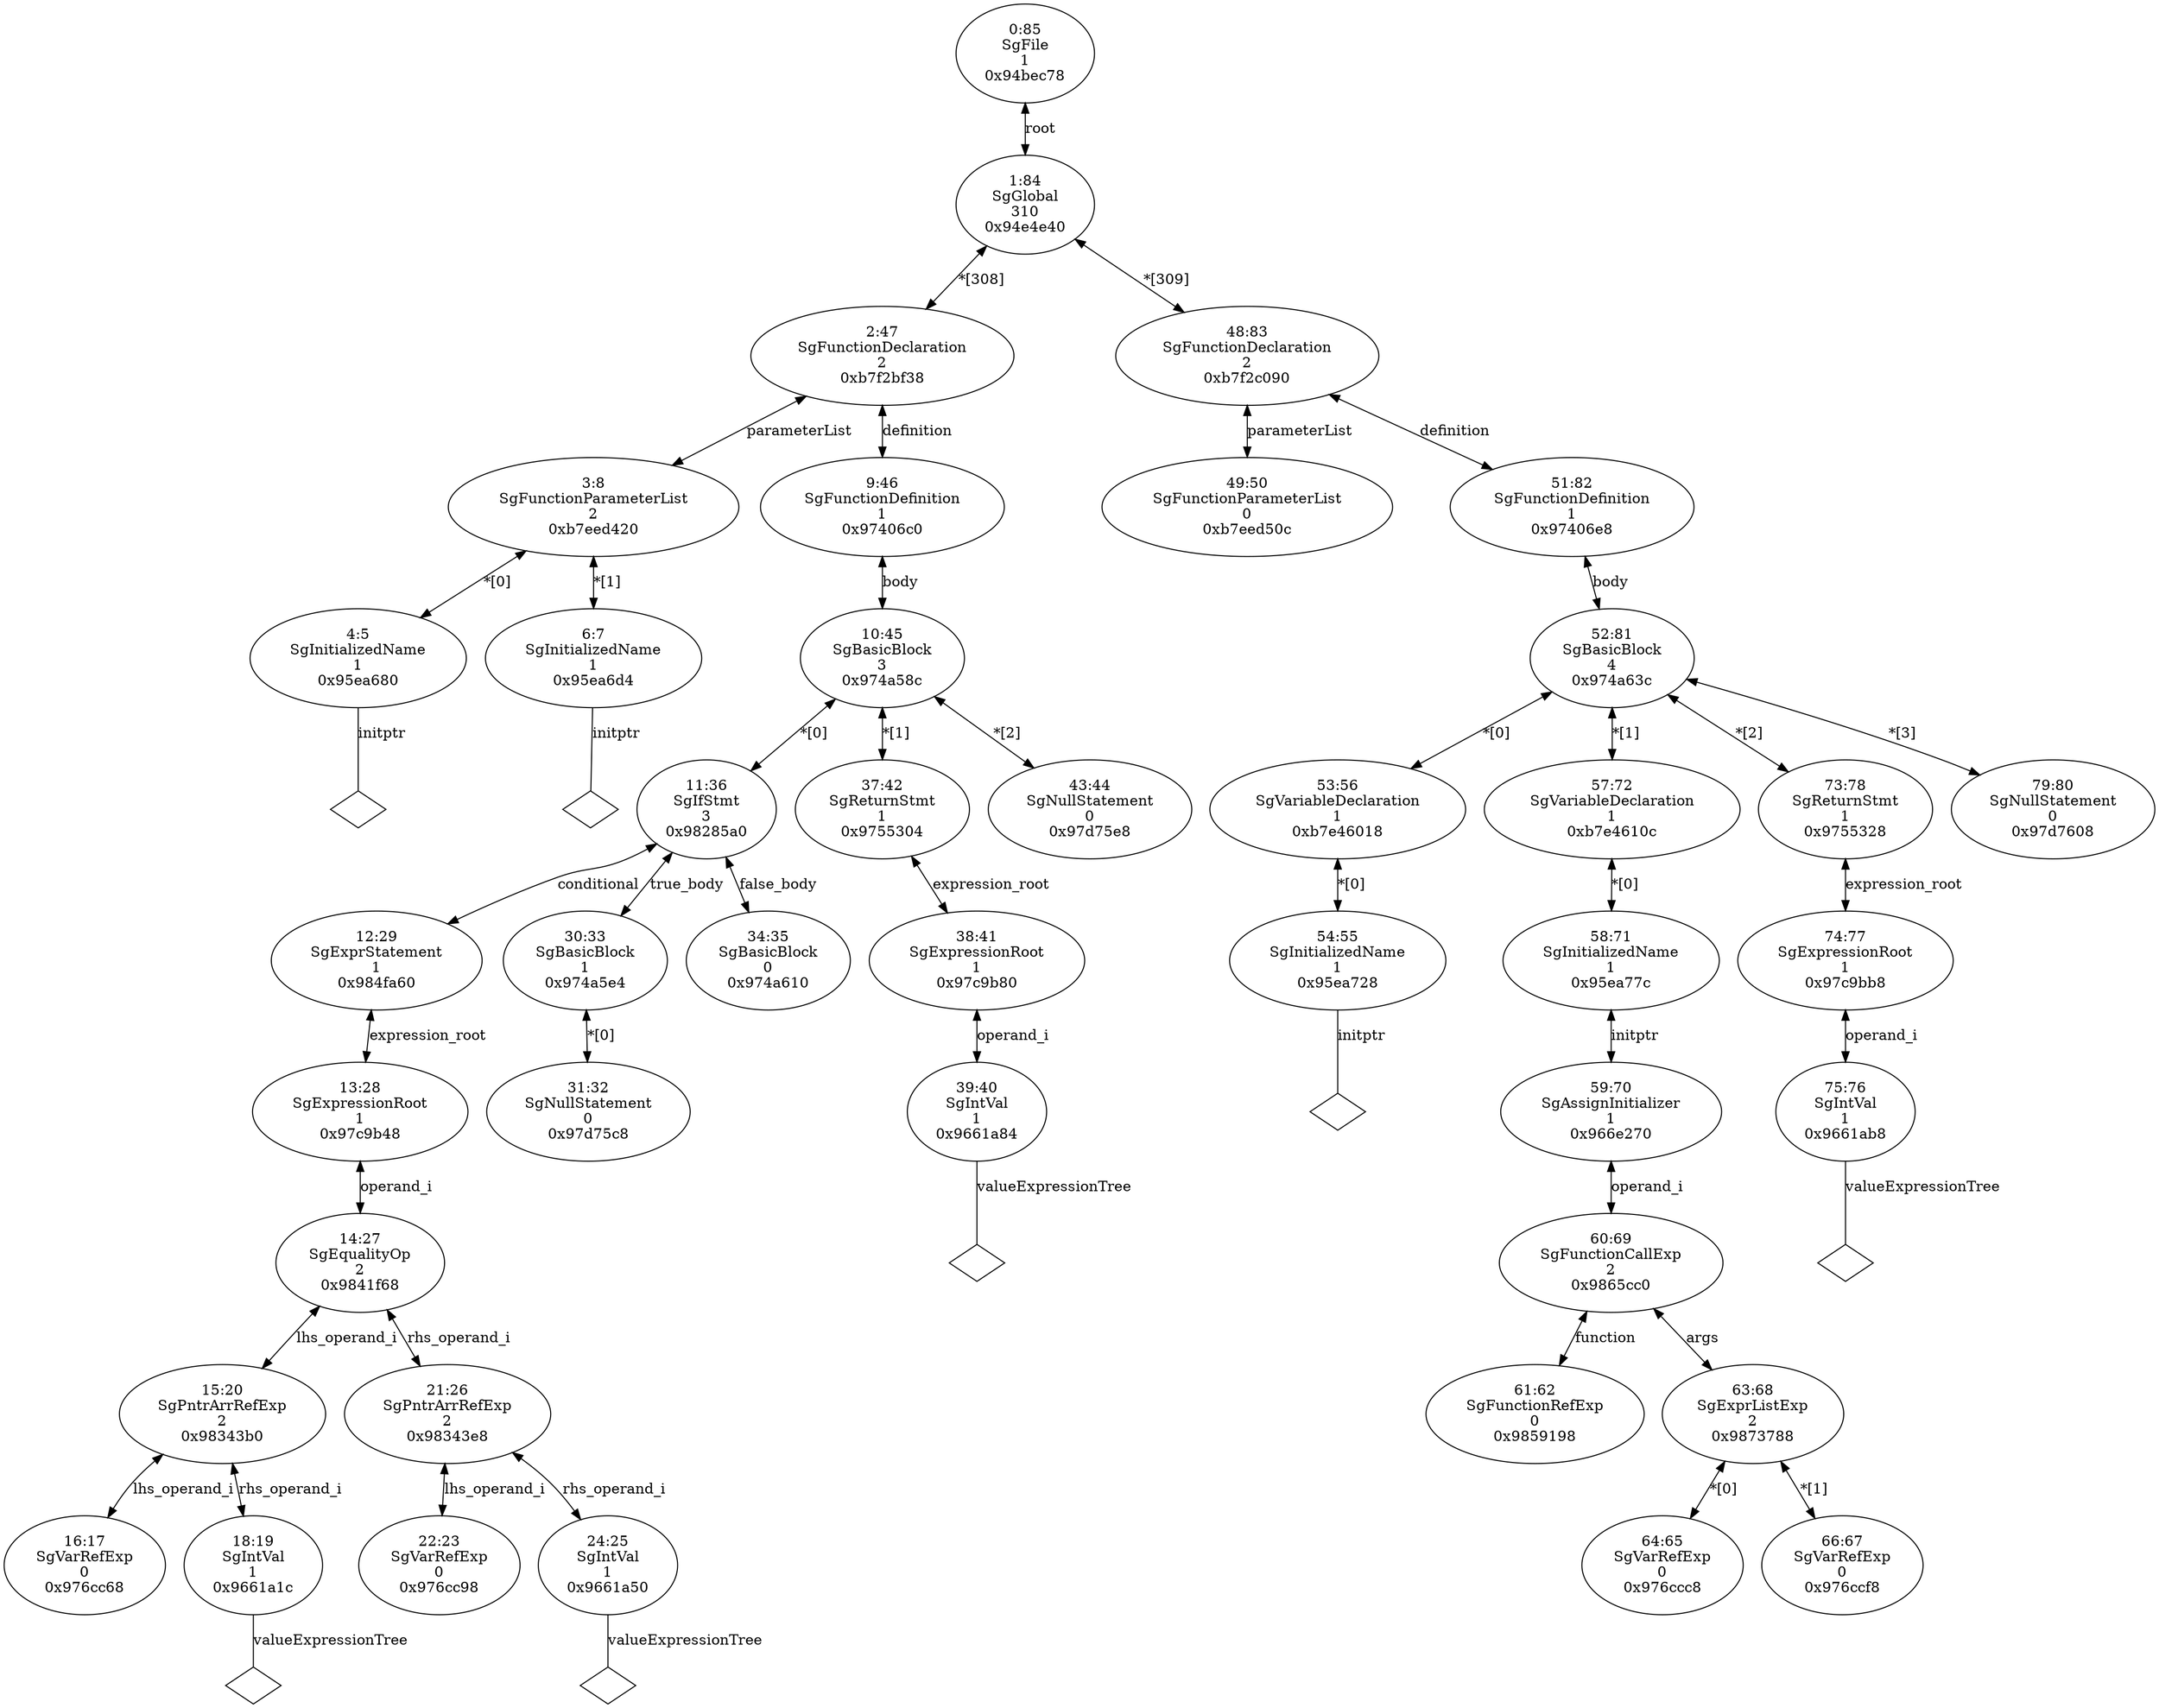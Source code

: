digraph "G./passIntPtrArrayRef2.c.dot" {
"0x95ea680"[label="4:5\nSgInitializedName\n1\n0x95ea680\n" ];
"0x95ea680" -> "0x95ea680__initptr__null"[label="initptr" dir=none ];
"0x95ea680__initptr__null"[label="" shape=diamond ];
"0x95ea6d4"[label="6:7\nSgInitializedName\n1\n0x95ea6d4\n" ];
"0x95ea6d4" -> "0x95ea6d4__initptr__null"[label="initptr" dir=none ];
"0x95ea6d4__initptr__null"[label="" shape=diamond ];
"0xb7eed420"[label="3:8\nSgFunctionParameterList\n2\n0xb7eed420\n" ];
"0xb7eed420" -> "0x95ea680"[label="*[0]" dir=both ];
"0xb7eed420" -> "0x95ea6d4"[label="*[1]" dir=both ];
"0x976cc68"[label="16:17\nSgVarRefExp\n0\n0x976cc68\n" ];
"0x9661a1c"[label="18:19\nSgIntVal\n1\n0x9661a1c\n" ];
"0x9661a1c" -> "0x9661a1c__valueExpressionTree__null"[label="valueExpressionTree" dir=none ];
"0x9661a1c__valueExpressionTree__null"[label="" shape=diamond ];
"0x98343b0"[label="15:20\nSgPntrArrRefExp\n2\n0x98343b0\n" ];
"0x98343b0" -> "0x976cc68"[label="lhs_operand_i" dir=both ];
"0x98343b0" -> "0x9661a1c"[label="rhs_operand_i" dir=both ];
"0x976cc98"[label="22:23\nSgVarRefExp\n0\n0x976cc98\n" ];
"0x9661a50"[label="24:25\nSgIntVal\n1\n0x9661a50\n" ];
"0x9661a50" -> "0x9661a50__valueExpressionTree__null"[label="valueExpressionTree" dir=none ];
"0x9661a50__valueExpressionTree__null"[label="" shape=diamond ];
"0x98343e8"[label="21:26\nSgPntrArrRefExp\n2\n0x98343e8\n" ];
"0x98343e8" -> "0x976cc98"[label="lhs_operand_i" dir=both ];
"0x98343e8" -> "0x9661a50"[label="rhs_operand_i" dir=both ];
"0x9841f68"[label="14:27\nSgEqualityOp\n2\n0x9841f68\n" ];
"0x9841f68" -> "0x98343b0"[label="lhs_operand_i" dir=both ];
"0x9841f68" -> "0x98343e8"[label="rhs_operand_i" dir=both ];
"0x97c9b48"[label="13:28\nSgExpressionRoot\n1\n0x97c9b48\n" ];
"0x97c9b48" -> "0x9841f68"[label="operand_i" dir=both ];
"0x984fa60"[label="12:29\nSgExprStatement\n1\n0x984fa60\n" ];
"0x984fa60" -> "0x97c9b48"[label="expression_root" dir=both ];
"0x97d75c8"[label="31:32\nSgNullStatement\n0\n0x97d75c8\n" ];
"0x974a5e4"[label="30:33\nSgBasicBlock\n1\n0x974a5e4\n" ];
"0x974a5e4" -> "0x97d75c8"[label="*[0]" dir=both ];
"0x974a610"[label="34:35\nSgBasicBlock\n0\n0x974a610\n" ];
"0x98285a0"[label="11:36\nSgIfStmt\n3\n0x98285a0\n" ];
"0x98285a0" -> "0x984fa60"[label="conditional" dir=both ];
"0x98285a0" -> "0x974a5e4"[label="true_body" dir=both ];
"0x98285a0" -> "0x974a610"[label="false_body" dir=both ];
"0x9661a84"[label="39:40\nSgIntVal\n1\n0x9661a84\n" ];
"0x9661a84" -> "0x9661a84__valueExpressionTree__null"[label="valueExpressionTree" dir=none ];
"0x9661a84__valueExpressionTree__null"[label="" shape=diamond ];
"0x97c9b80"[label="38:41\nSgExpressionRoot\n1\n0x97c9b80\n" ];
"0x97c9b80" -> "0x9661a84"[label="operand_i" dir=both ];
"0x9755304"[label="37:42\nSgReturnStmt\n1\n0x9755304\n" ];
"0x9755304" -> "0x97c9b80"[label="expression_root" dir=both ];
"0x97d75e8"[label="43:44\nSgNullStatement\n0\n0x97d75e8\n" ];
"0x974a58c"[label="10:45\nSgBasicBlock\n3\n0x974a58c\n" ];
"0x974a58c" -> "0x98285a0"[label="*[0]" dir=both ];
"0x974a58c" -> "0x9755304"[label="*[1]" dir=both ];
"0x974a58c" -> "0x97d75e8"[label="*[2]" dir=both ];
"0x97406c0"[label="9:46\nSgFunctionDefinition\n1\n0x97406c0\n" ];
"0x97406c0" -> "0x974a58c"[label="body" dir=both ];
"0xb7f2bf38"[label="2:47\nSgFunctionDeclaration\n2\n0xb7f2bf38\n" ];
"0xb7f2bf38" -> "0xb7eed420"[label="parameterList" dir=both ];
"0xb7f2bf38" -> "0x97406c0"[label="definition" dir=both ];
"0xb7eed50c"[label="49:50\nSgFunctionParameterList\n0\n0xb7eed50c\n" ];
"0x95ea728"[label="54:55\nSgInitializedName\n1\n0x95ea728\n" ];
"0x95ea728" -> "0x95ea728__initptr__null"[label="initptr" dir=none ];
"0x95ea728__initptr__null"[label="" shape=diamond ];
"0xb7e46018"[label="53:56\nSgVariableDeclaration\n1\n0xb7e46018\n" ];
"0xb7e46018" -> "0x95ea728"[label="*[0]" dir=both ];
"0x9859198"[label="61:62\nSgFunctionRefExp\n0\n0x9859198\n" ];
"0x976ccc8"[label="64:65\nSgVarRefExp\n0\n0x976ccc8\n" ];
"0x976ccf8"[label="66:67\nSgVarRefExp\n0\n0x976ccf8\n" ];
"0x9873788"[label="63:68\nSgExprListExp\n2\n0x9873788\n" ];
"0x9873788" -> "0x976ccc8"[label="*[0]" dir=both ];
"0x9873788" -> "0x976ccf8"[label="*[1]" dir=both ];
"0x9865cc0"[label="60:69\nSgFunctionCallExp\n2\n0x9865cc0\n" ];
"0x9865cc0" -> "0x9859198"[label="function" dir=both ];
"0x9865cc0" -> "0x9873788"[label="args" dir=both ];
"0x966e270"[label="59:70\nSgAssignInitializer\n1\n0x966e270\n" ];
"0x966e270" -> "0x9865cc0"[label="operand_i" dir=both ];
"0x95ea77c"[label="58:71\nSgInitializedName\n1\n0x95ea77c\n" ];
"0x95ea77c" -> "0x966e270"[label="initptr" dir=both ];
"0xb7e4610c"[label="57:72\nSgVariableDeclaration\n1\n0xb7e4610c\n" ];
"0xb7e4610c" -> "0x95ea77c"[label="*[0]" dir=both ];
"0x9661ab8"[label="75:76\nSgIntVal\n1\n0x9661ab8\n" ];
"0x9661ab8" -> "0x9661ab8__valueExpressionTree__null"[label="valueExpressionTree" dir=none ];
"0x9661ab8__valueExpressionTree__null"[label="" shape=diamond ];
"0x97c9bb8"[label="74:77\nSgExpressionRoot\n1\n0x97c9bb8\n" ];
"0x97c9bb8" -> "0x9661ab8"[label="operand_i" dir=both ];
"0x9755328"[label="73:78\nSgReturnStmt\n1\n0x9755328\n" ];
"0x9755328" -> "0x97c9bb8"[label="expression_root" dir=both ];
"0x97d7608"[label="79:80\nSgNullStatement\n0\n0x97d7608\n" ];
"0x974a63c"[label="52:81\nSgBasicBlock\n4\n0x974a63c\n" ];
"0x974a63c" -> "0xb7e46018"[label="*[0]" dir=both ];
"0x974a63c" -> "0xb7e4610c"[label="*[1]" dir=both ];
"0x974a63c" -> "0x9755328"[label="*[2]" dir=both ];
"0x974a63c" -> "0x97d7608"[label="*[3]" dir=both ];
"0x97406e8"[label="51:82\nSgFunctionDefinition\n1\n0x97406e8\n" ];
"0x97406e8" -> "0x974a63c"[label="body" dir=both ];
"0xb7f2c090"[label="48:83\nSgFunctionDeclaration\n2\n0xb7f2c090\n" ];
"0xb7f2c090" -> "0xb7eed50c"[label="parameterList" dir=both ];
"0xb7f2c090" -> "0x97406e8"[label="definition" dir=both ];
"0x94e4e40"[label="1:84\nSgGlobal\n310\n0x94e4e40\n" ];
"0x94e4e40" -> "0xb7f2bf38"[label="*[308]" dir=both ];
"0x94e4e40" -> "0xb7f2c090"[label="*[309]" dir=both ];
"0x94bec78"[label="0:85\nSgFile\n1\n0x94bec78\n" ];
"0x94bec78" -> "0x94e4e40"[label="root" dir=both ];
}
